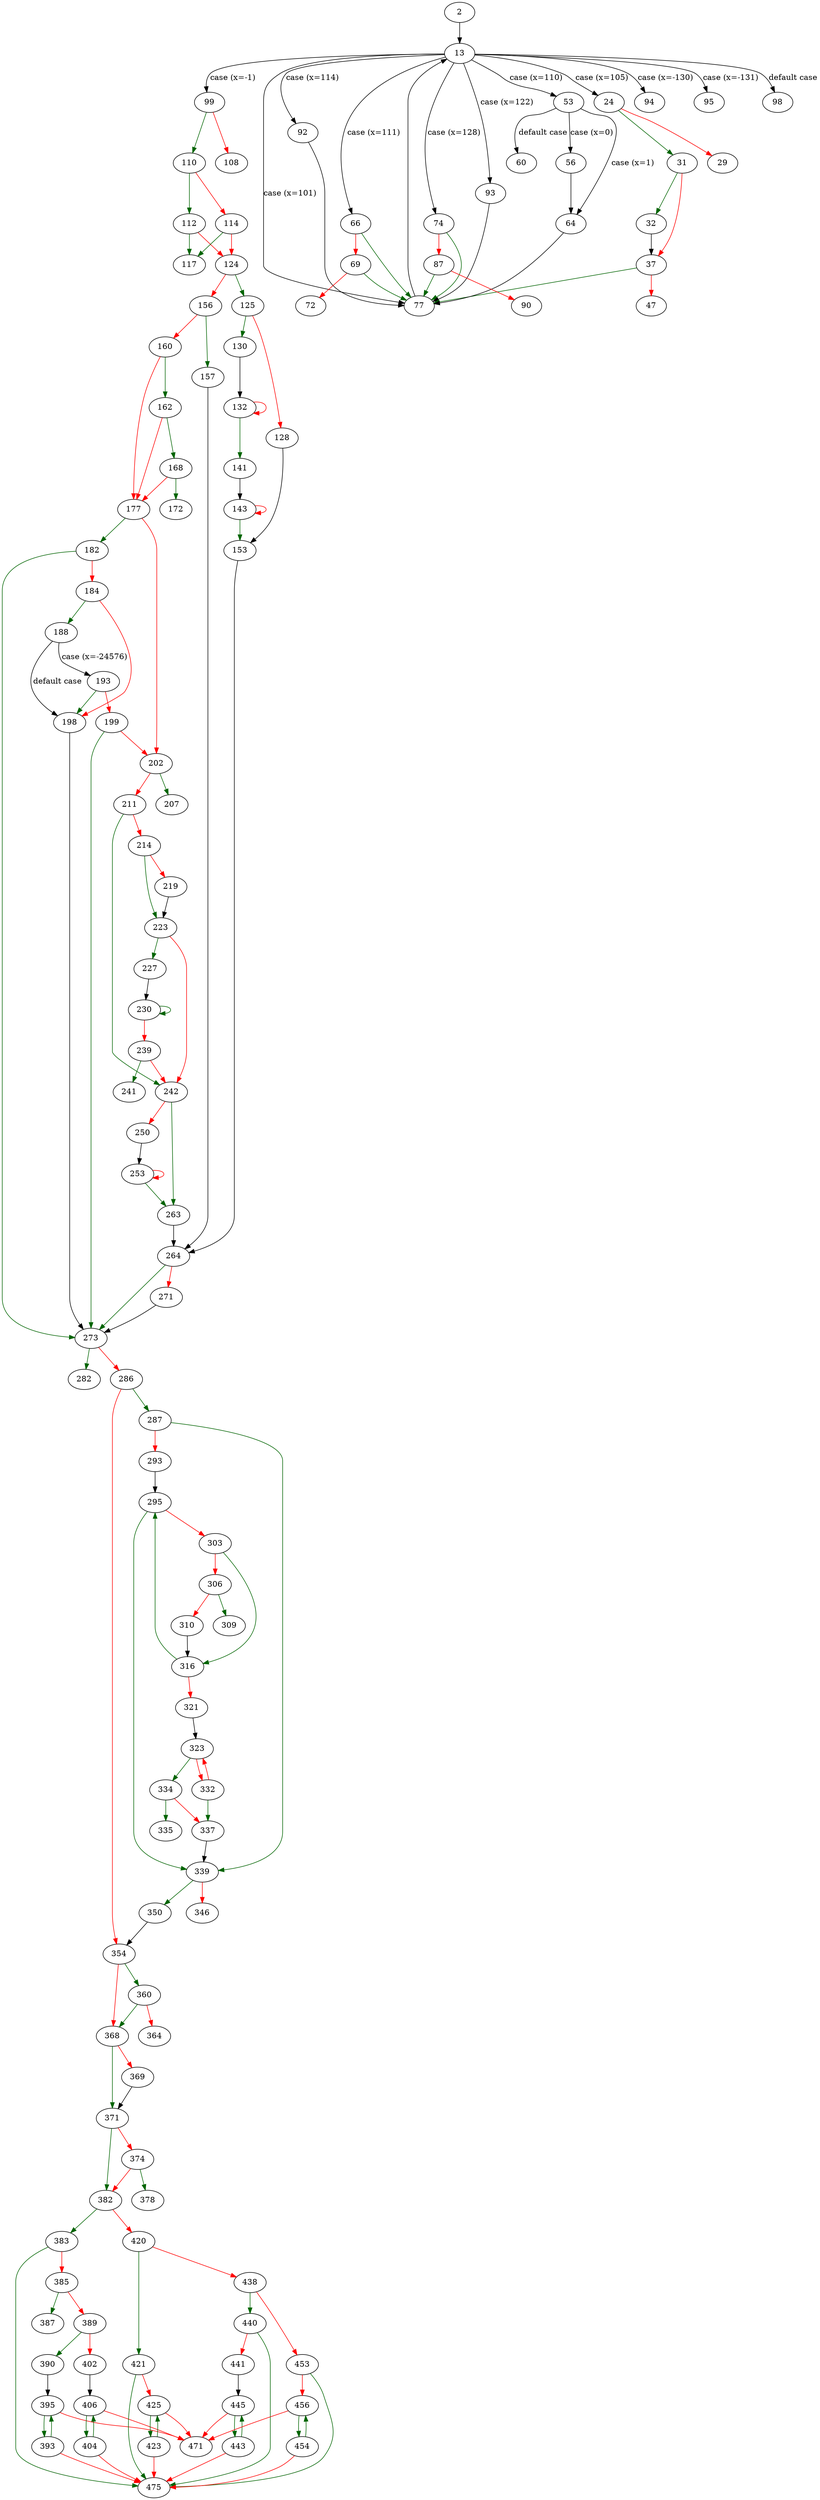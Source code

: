 strict digraph "main" {
	// Node definitions.
	2 [entry=true];
	13;
	99;
	77;
	24;
	53;
	66;
	74;
	92;
	93;
	94;
	95;
	98;
	31;
	29;
	32;
	37;
	47;
	56;
	64;
	60;
	69;
	72;
	87;
	90;
	110;
	108;
	112;
	114;
	117;
	124;
	125;
	156;
	130;
	128;
	153;
	132;
	141;
	143;
	264;
	157;
	160;
	162;
	177;
	168;
	172;
	182;
	202;
	273;
	184;
	188;
	198;
	193;
	199;
	207;
	211;
	242;
	214;
	223;
	219;
	227;
	230;
	239;
	241;
	263;
	250;
	253;
	271;
	282;
	286;
	287;
	354;
	339;
	293;
	295;
	303;
	316;
	306;
	309;
	310;
	321;
	323;
	334;
	332;
	337;
	335;
	350;
	346;
	360;
	368;
	364;
	371;
	369;
	382;
	374;
	378;
	383;
	420;
	475;
	385;
	387;
	389;
	390;
	402;
	395;
	393;
	471;
	406;
	404;
	421;
	438;
	425;
	423;
	440;
	453;
	441;
	445;
	443;
	456;
	454;

	// Edge definitions.
	2 -> 13;
	13 -> 99 [
		cond="case (x=-1)"
		label="case (x=-1)"
	];
	13 -> 77 [
		cond="case (x=101)"
		label="case (x=101)"
	];
	13 -> 24 [
		cond="case (x=105)"
		label="case (x=105)"
	];
	13 -> 53 [
		cond="case (x=110)"
		label="case (x=110)"
	];
	13 -> 66 [
		cond="case (x=111)"
		label="case (x=111)"
	];
	13 -> 74 [
		cond="case (x=128)"
		label="case (x=128)"
	];
	13 -> 92 [
		cond="case (x=114)"
		label="case (x=114)"
	];
	13 -> 93 [
		cond="case (x=122)"
		label="case (x=122)"
	];
	13 -> 94 [
		cond="case (x=-130)"
		label="case (x=-130)"
	];
	13 -> 95 [
		cond="case (x=-131)"
		label="case (x=-131)"
	];
	13 -> 98 [
		cond="default case"
		label="default case"
	];
	99 -> 110 [
		color=darkgreen
		cond=true
	];
	99 -> 108 [
		color=red
		cond=false
	];
	77 -> 13;
	24 -> 31 [
		color=darkgreen
		cond=true
	];
	24 -> 29 [
		color=red
		cond=false
	];
	53 -> 56 [
		cond="case (x=0)"
		label="case (x=0)"
	];
	53 -> 64 [
		cond="case (x=1)"
		label="case (x=1)"
	];
	53 -> 60 [
		cond="default case"
		label="default case"
	];
	66 -> 77 [
		color=darkgreen
		cond=true
	];
	66 -> 69 [
		color=red
		cond=false
	];
	74 -> 77 [
		color=darkgreen
		cond=true
	];
	74 -> 87 [
		color=red
		cond=false
	];
	92 -> 77;
	93 -> 77;
	31 -> 32 [
		color=darkgreen
		cond=true
	];
	31 -> 37 [
		color=red
		cond=false
	];
	32 -> 37;
	37 -> 77 [
		color=darkgreen
		cond=true
	];
	37 -> 47 [
		color=red
		cond=false
	];
	56 -> 64;
	64 -> 77;
	69 -> 77 [
		color=darkgreen
		cond=true
	];
	69 -> 72 [
		color=red
		cond=false
	];
	87 -> 77 [
		color=darkgreen
		cond=true
	];
	87 -> 90 [
		color=red
		cond=false
	];
	110 -> 112 [
		color=darkgreen
		cond=true
	];
	110 -> 114 [
		color=red
		cond=false
	];
	112 -> 117 [
		color=darkgreen
		cond=true
	];
	112 -> 124 [
		color=red
		cond=false
	];
	114 -> 117 [
		color=darkgreen
		cond=true
	];
	114 -> 124 [
		color=red
		cond=false
	];
	124 -> 125 [
		color=darkgreen
		cond=true
	];
	124 -> 156 [
		color=red
		cond=false
	];
	125 -> 130 [
		color=darkgreen
		cond=true
	];
	125 -> 128 [
		color=red
		cond=false
	];
	156 -> 157 [
		color=darkgreen
		cond=true
	];
	156 -> 160 [
		color=red
		cond=false
	];
	130 -> 132;
	128 -> 153;
	153 -> 264;
	132 -> 132 [
		color=red
		cond=false
	];
	132 -> 141 [
		color=darkgreen
		cond=true
	];
	141 -> 143;
	143 -> 153 [
		color=darkgreen
		cond=true
	];
	143 -> 143 [
		color=red
		cond=false
	];
	264 -> 273 [
		color=darkgreen
		cond=true
	];
	264 -> 271 [
		color=red
		cond=false
	];
	157 -> 264;
	160 -> 162 [
		color=darkgreen
		cond=true
	];
	160 -> 177 [
		color=red
		cond=false
	];
	162 -> 177 [
		color=red
		cond=false
	];
	162 -> 168 [
		color=darkgreen
		cond=true
	];
	177 -> 182 [
		color=darkgreen
		cond=true
	];
	177 -> 202 [
		color=red
		cond=false
	];
	168 -> 177 [
		color=red
		cond=false
	];
	168 -> 172 [
		color=darkgreen
		cond=true
	];
	182 -> 273 [
		color=darkgreen
		cond=true
	];
	182 -> 184 [
		color=red
		cond=false
	];
	202 -> 207 [
		color=darkgreen
		cond=true
	];
	202 -> 211 [
		color=red
		cond=false
	];
	273 -> 282 [
		color=darkgreen
		cond=true
	];
	273 -> 286 [
		color=red
		cond=false
	];
	184 -> 188 [
		color=darkgreen
		cond=true
	];
	184 -> 198 [
		color=red
		cond=false
	];
	188 -> 198 [
		cond="default case"
		label="default case"
	];
	188 -> 193 [
		cond="case (x=-24576)"
		label="case (x=-24576)"
	];
	198 -> 273;
	193 -> 198 [
		color=darkgreen
		cond=true
	];
	193 -> 199 [
		color=red
		cond=false
	];
	199 -> 202 [
		color=red
		cond=false
	];
	199 -> 273 [
		color=darkgreen
		cond=true
	];
	211 -> 242 [
		color=darkgreen
		cond=true
	];
	211 -> 214 [
		color=red
		cond=false
	];
	242 -> 263 [
		color=darkgreen
		cond=true
	];
	242 -> 250 [
		color=red
		cond=false
	];
	214 -> 223 [
		color=darkgreen
		cond=true
	];
	214 -> 219 [
		color=red
		cond=false
	];
	223 -> 242 [
		color=red
		cond=false
	];
	223 -> 227 [
		color=darkgreen
		cond=true
	];
	219 -> 223;
	227 -> 230;
	230 -> 230 [
		color=darkgreen
		cond=true
	];
	230 -> 239 [
		color=red
		cond=false
	];
	239 -> 242 [
		color=red
		cond=false
	];
	239 -> 241 [
		color=darkgreen
		cond=true
	];
	263 -> 264;
	250 -> 253;
	253 -> 263 [
		color=darkgreen
		cond=true
	];
	253 -> 253 [
		color=red
		cond=false
	];
	271 -> 273;
	286 -> 287 [
		color=darkgreen
		cond=true
	];
	286 -> 354 [
		color=red
		cond=false
	];
	287 -> 339 [
		color=darkgreen
		cond=true
	];
	287 -> 293 [
		color=red
		cond=false
	];
	354 -> 360 [
		color=darkgreen
		cond=true
	];
	354 -> 368 [
		color=red
		cond=false
	];
	339 -> 350 [
		color=darkgreen
		cond=true
	];
	339 -> 346 [
		color=red
		cond=false
	];
	293 -> 295;
	295 -> 339 [
		color=darkgreen
		cond=true
	];
	295 -> 303 [
		color=red
		cond=false
	];
	303 -> 316 [
		color=darkgreen
		cond=true
	];
	303 -> 306 [
		color=red
		cond=false
	];
	316 -> 295 [
		color=darkgreen
		cond=true
	];
	316 -> 321 [
		color=red
		cond=false
	];
	306 -> 309 [
		color=darkgreen
		cond=true
	];
	306 -> 310 [
		color=red
		cond=false
	];
	310 -> 316;
	321 -> 323;
	323 -> 334 [
		color=darkgreen
		cond=true
	];
	323 -> 332 [
		color=red
		cond=false
	];
	334 -> 337 [
		color=red
		cond=false
	];
	334 -> 335 [
		color=darkgreen
		cond=true
	];
	332 -> 323 [
		color=red
		cond=false
	];
	332 -> 337 [
		color=darkgreen
		cond=true
	];
	337 -> 339;
	350 -> 354;
	360 -> 368 [
		color=darkgreen
		cond=true
	];
	360 -> 364 [
		color=red
		cond=false
	];
	368 -> 371 [
		color=darkgreen
		cond=true
	];
	368 -> 369 [
		color=red
		cond=false
	];
	371 -> 382 [
		color=darkgreen
		cond=true
	];
	371 -> 374 [
		color=red
		cond=false
	];
	369 -> 371;
	382 -> 383 [
		color=darkgreen
		cond=true
	];
	382 -> 420 [
		color=red
		cond=false
	];
	374 -> 382 [
		color=red
		cond=false
	];
	374 -> 378 [
		color=darkgreen
		cond=true
	];
	383 -> 475 [
		color=darkgreen
		cond=true
	];
	383 -> 385 [
		color=red
		cond=false
	];
	420 -> 421 [
		color=darkgreen
		cond=true
	];
	420 -> 438 [
		color=red
		cond=false
	];
	385 -> 387 [
		color=darkgreen
		cond=true
	];
	385 -> 389 [
		color=red
		cond=false
	];
	389 -> 390 [
		color=darkgreen
		cond=true
	];
	389 -> 402 [
		color=red
		cond=false
	];
	390 -> 395;
	402 -> 406;
	395 -> 393 [
		color=darkgreen
		cond=true
	];
	395 -> 471 [
		color=red
		cond=false
	];
	393 -> 475 [
		color=red
		cond=false
	];
	393 -> 395 [
		color=darkgreen
		cond=true
	];
	406 -> 471 [
		color=red
		cond=false
	];
	406 -> 404 [
		color=darkgreen
		cond=true
	];
	404 -> 475 [
		color=red
		cond=false
	];
	404 -> 406 [
		color=darkgreen
		cond=true
	];
	421 -> 475 [
		color=darkgreen
		cond=true
	];
	421 -> 425 [
		color=red
		cond=false
	];
	438 -> 440 [
		color=darkgreen
		cond=true
	];
	438 -> 453 [
		color=red
		cond=false
	];
	425 -> 471 [
		color=red
		cond=false
	];
	425 -> 423 [
		color=darkgreen
		cond=true
	];
	423 -> 475 [
		color=red
		cond=false
	];
	423 -> 425 [
		color=darkgreen
		cond=true
	];
	440 -> 475 [
		color=darkgreen
		cond=true
	];
	440 -> 441 [
		color=red
		cond=false
	];
	453 -> 475 [
		color=darkgreen
		cond=true
	];
	453 -> 456 [
		color=red
		cond=false
	];
	441 -> 445;
	445 -> 471 [
		color=red
		cond=false
	];
	445 -> 443 [
		color=darkgreen
		cond=true
	];
	443 -> 475 [
		color=red
		cond=false
	];
	443 -> 445 [
		color=darkgreen
		cond=true
	];
	456 -> 471 [
		color=red
		cond=false
	];
	456 -> 454 [
		color=darkgreen
		cond=true
	];
	454 -> 475 [
		color=red
		cond=false
	];
	454 -> 456 [
		color=darkgreen
		cond=true
	];
}